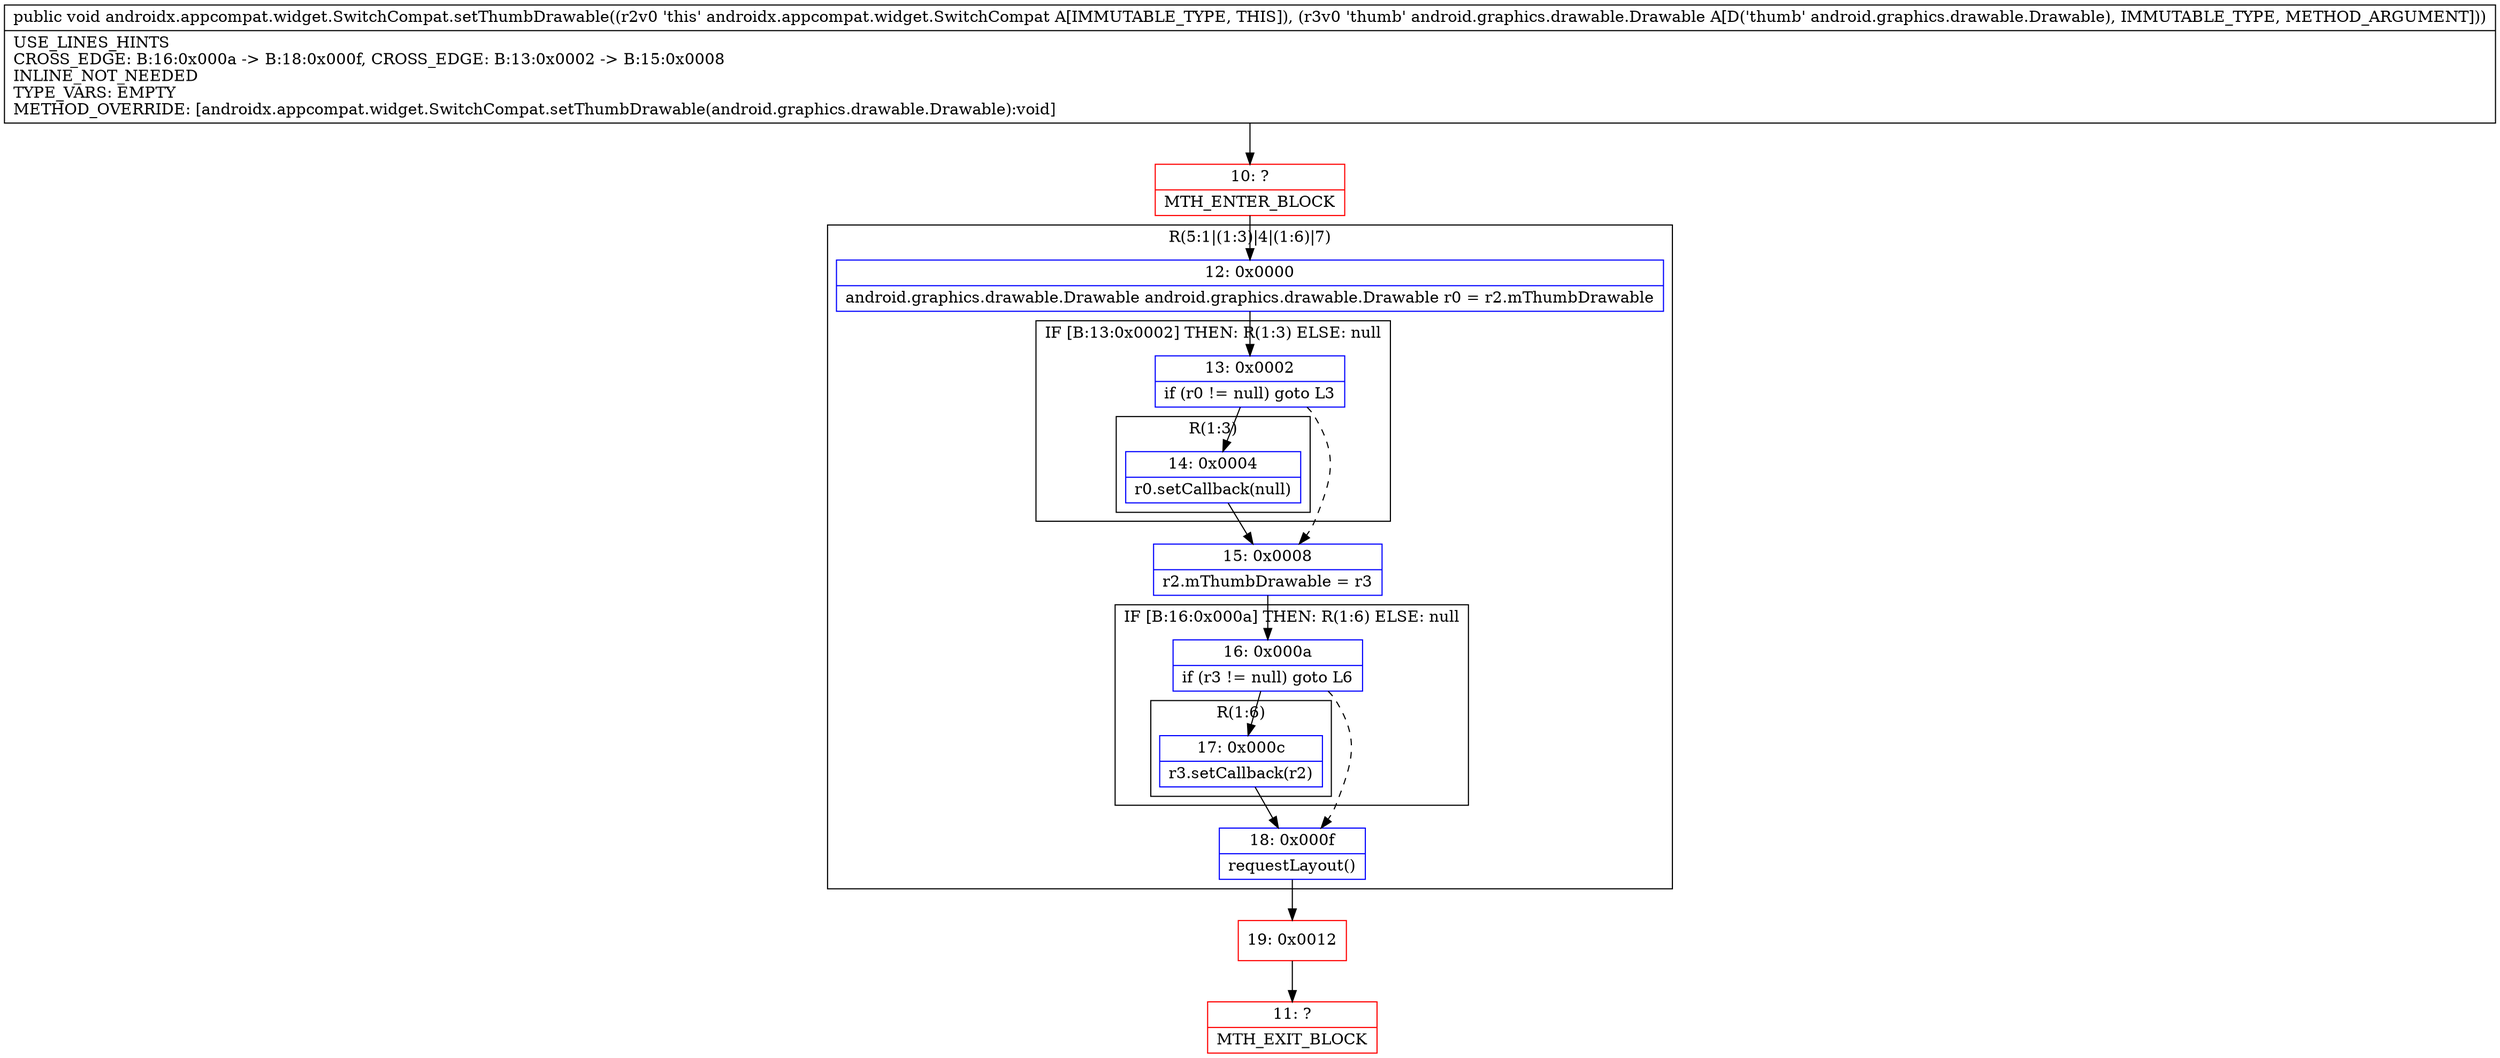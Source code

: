 digraph "CFG forandroidx.appcompat.widget.SwitchCompat.setThumbDrawable(Landroid\/graphics\/drawable\/Drawable;)V" {
subgraph cluster_Region_2106386137 {
label = "R(5:1|(1:3)|4|(1:6)|7)";
node [shape=record,color=blue];
Node_12 [shape=record,label="{12\:\ 0x0000|android.graphics.drawable.Drawable android.graphics.drawable.Drawable r0 = r2.mThumbDrawable\l}"];
subgraph cluster_IfRegion_1764497786 {
label = "IF [B:13:0x0002] THEN: R(1:3) ELSE: null";
node [shape=record,color=blue];
Node_13 [shape=record,label="{13\:\ 0x0002|if (r0 != null) goto L3\l}"];
subgraph cluster_Region_172047369 {
label = "R(1:3)";
node [shape=record,color=blue];
Node_14 [shape=record,label="{14\:\ 0x0004|r0.setCallback(null)\l}"];
}
}
Node_15 [shape=record,label="{15\:\ 0x0008|r2.mThumbDrawable = r3\l}"];
subgraph cluster_IfRegion_820289764 {
label = "IF [B:16:0x000a] THEN: R(1:6) ELSE: null";
node [shape=record,color=blue];
Node_16 [shape=record,label="{16\:\ 0x000a|if (r3 != null) goto L6\l}"];
subgraph cluster_Region_856472401 {
label = "R(1:6)";
node [shape=record,color=blue];
Node_17 [shape=record,label="{17\:\ 0x000c|r3.setCallback(r2)\l}"];
}
}
Node_18 [shape=record,label="{18\:\ 0x000f|requestLayout()\l}"];
}
Node_10 [shape=record,color=red,label="{10\:\ ?|MTH_ENTER_BLOCK\l}"];
Node_19 [shape=record,color=red,label="{19\:\ 0x0012}"];
Node_11 [shape=record,color=red,label="{11\:\ ?|MTH_EXIT_BLOCK\l}"];
MethodNode[shape=record,label="{public void androidx.appcompat.widget.SwitchCompat.setThumbDrawable((r2v0 'this' androidx.appcompat.widget.SwitchCompat A[IMMUTABLE_TYPE, THIS]), (r3v0 'thumb' android.graphics.drawable.Drawable A[D('thumb' android.graphics.drawable.Drawable), IMMUTABLE_TYPE, METHOD_ARGUMENT]))  | USE_LINES_HINTS\lCROSS_EDGE: B:16:0x000a \-\> B:18:0x000f, CROSS_EDGE: B:13:0x0002 \-\> B:15:0x0008\lINLINE_NOT_NEEDED\lTYPE_VARS: EMPTY\lMETHOD_OVERRIDE: [androidx.appcompat.widget.SwitchCompat.setThumbDrawable(android.graphics.drawable.Drawable):void]\l}"];
MethodNode -> Node_10;Node_12 -> Node_13;
Node_13 -> Node_14;
Node_13 -> Node_15[style=dashed];
Node_14 -> Node_15;
Node_15 -> Node_16;
Node_16 -> Node_17;
Node_16 -> Node_18[style=dashed];
Node_17 -> Node_18;
Node_18 -> Node_19;
Node_10 -> Node_12;
Node_19 -> Node_11;
}

